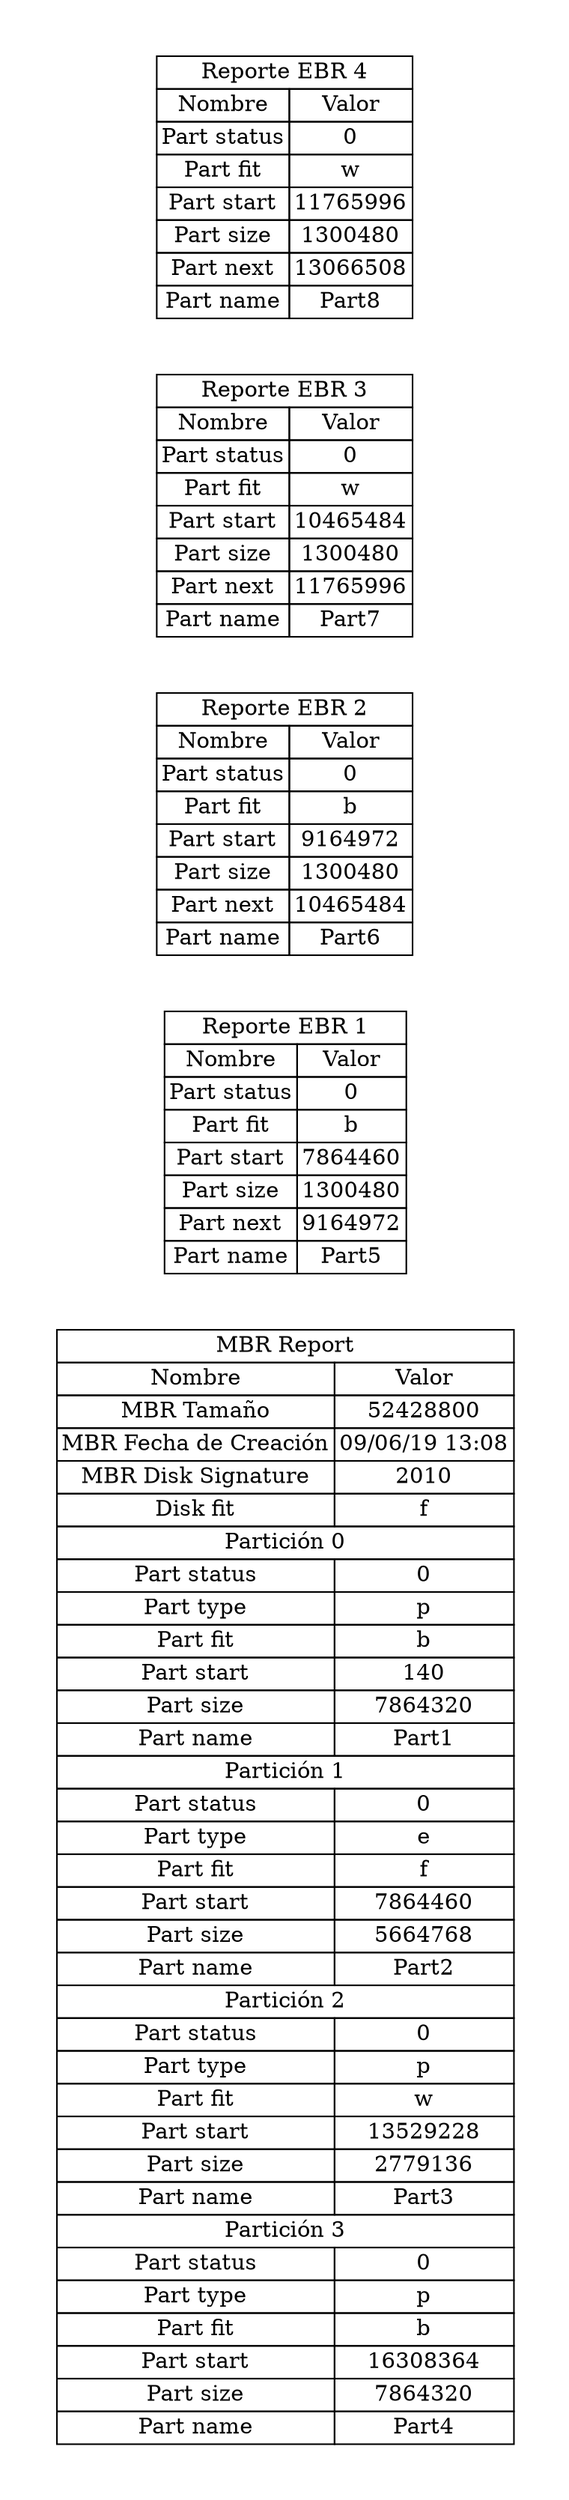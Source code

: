 digraph {
	graph[pad="0.5", nodesep="0.5", ranksep="2"]
	node [shape = plain]
	rankdir = LR
	MBR [label=<
		<table border="0" cellborder="1" cellspacing="0">
			<tr>
				<td colspan="2">MBR Report</td>
			</tr>
			<tr>
				<td>Nombre</td>
				<td>Valor</td>
			</tr>
			<tr>
				<td>MBR Tamaño</td>
				<td>52428800</td>
			</tr>
			<tr>
				<td>MBR Fecha de Creación</td>
				<td>09/06/19 13:08</td>
			</tr>
			<tr>
				<td>MBR Disk Signature</td>
				<td>2010</td>
			</tr>
			<tr>
				<td>Disk fit</td>
				<td>f</td>
			</tr>
			<tr>
				<td colspan="2">Partición 0</td>
			</tr>
			<tr>
				<td>Part status</td>
				<td>0</td>
			</tr>
			<tr>
				<td>Part type</td>
				<td>p</td>
			</tr>
			<tr>
				<td>Part fit</td>
				<td>b</td>
			</tr>
			<tr>
				<td>Part start</td>
				<td>140</td>
			</tr>
			<tr>
				<td>Part size</td>
				<td>7864320</td>
			</tr>
			<tr>
				<td>Part name</td>
				<td>Part1</td>
			</tr>
			<tr>
				<td colspan="2">Partición 1</td>
			</tr>
			<tr>
				<td>Part status</td>
				<td>0</td>
			</tr>
			<tr>
				<td>Part type</td>
				<td>e</td>
			</tr>
			<tr>
				<td>Part fit</td>
				<td>f</td>
			</tr>
			<tr>
				<td>Part start</td>
				<td>7864460</td>
			</tr>
			<tr>
				<td>Part size</td>
				<td>5664768</td>
			</tr>
			<tr>
				<td>Part name</td>
				<td>Part2</td>
			</tr>
			<tr>
				<td colspan="2">Partición 2</td>
			</tr>
			<tr>
				<td>Part status</td>
				<td>0</td>
			</tr>
			<tr>
				<td>Part type</td>
				<td>p</td>
			</tr>
			<tr>
				<td>Part fit</td>
				<td>w</td>
			</tr>
			<tr>
				<td>Part start</td>
				<td>13529228</td>
			</tr>
			<tr>
				<td>Part size</td>
				<td>2779136</td>
			</tr>
			<tr>
				<td>Part name</td>
				<td>Part3</td>
			</tr>
			<tr>
				<td colspan="2">Partición 3</td>
			</tr>
			<tr>
				<td>Part status</td>
				<td>0</td>
			</tr>
			<tr>
				<td>Part type</td>
				<td>p</td>
			</tr>
			<tr>
				<td>Part fit</td>
				<td>b</td>
			</tr>
			<tr>
				<td>Part start</td>
				<td>16308364</td>
			</tr>
			<tr>
				<td>Part size</td>
				<td>7864320</td>
			</tr>
			<tr>
				<td>Part name</td>
				<td>Part4</td>
			</tr>
		</table>
	>]
	EBR1 [label=<
		<table border="0" cellborder="1" cellspacing="0">
			<tr>
				<td colspan="2">Reporte EBR 1</td>
			</tr>
			<tr>
				<td>Nombre</td>
				<td>Valor</td>
			</tr>
			<tr>
				<td>Part status</td>
				<td>0</td>
			</tr>
			<tr>
				<td>Part fit</td>
				<td>b</td>
			</tr>
			<tr>
				<td>Part start</td>
				<td>7864460</td>
			</tr>
			<tr>
				<td>Part size</td>
				<td>1300480</td>
			</tr>
			<tr>
				<td>Part next</td>
				<td>9164972</td>
			</tr>
			<tr>
				<td>Part name</td>
				<td>Part5</td>
			</tr>
		</table>
	>]
	EBR2 [label=<
		<table border="0" cellborder="1" cellspacing="0">
			<tr>
				<td colspan="2">Reporte EBR 2</td>
			</tr>
			<tr>
				<td>Nombre</td>
				<td>Valor</td>
			</tr>
			<tr>
				<td>Part status</td>
				<td>0</td>
			</tr>
			<tr>
				<td>Part fit</td>
				<td>b</td>
			</tr>
			<tr>
				<td>Part start</td>
				<td>9164972</td>
			</tr>
			<tr>
				<td>Part size</td>
				<td>1300480</td>
			</tr>
			<tr>
				<td>Part next</td>
				<td>10465484</td>
			</tr>
			<tr>
				<td>Part name</td>
				<td>Part6</td>
			</tr>
		</table>
	>]
	EBR3 [label=<
		<table border="0" cellborder="1" cellspacing="0">
			<tr>
				<td colspan="2">Reporte EBR 3</td>
			</tr>
			<tr>
				<td>Nombre</td>
				<td>Valor</td>
			</tr>
			<tr>
				<td>Part status</td>
				<td>0</td>
			</tr>
			<tr>
				<td>Part fit</td>
				<td>w</td>
			</tr>
			<tr>
				<td>Part start</td>
				<td>10465484</td>
			</tr>
			<tr>
				<td>Part size</td>
				<td>1300480</td>
			</tr>
			<tr>
				<td>Part next</td>
				<td>11765996</td>
			</tr>
			<tr>
				<td>Part name</td>
				<td>Part7</td>
			</tr>
		</table>
	>]
	EBR4 [label=<
		<table border="0" cellborder="1" cellspacing="0">
			<tr>
				<td colspan="2">Reporte EBR 4</td>
			</tr>
			<tr>
				<td>Nombre</td>
				<td>Valor</td>
			</tr>
			<tr>
				<td>Part status</td>
				<td>0</td>
			</tr>
			<tr>
				<td>Part fit</td>
				<td>w</td>
			</tr>
			<tr>
				<td>Part start</td>
				<td>11765996</td>
			</tr>
			<tr>
				<td>Part size</td>
				<td>1300480</td>
			</tr>
			<tr>
				<td>Part next</td>
				<td>13066508</td>
			</tr>
			<tr>
				<td>Part name</td>
				<td>Part8</td>
			</tr>
		</table>
	>]
}